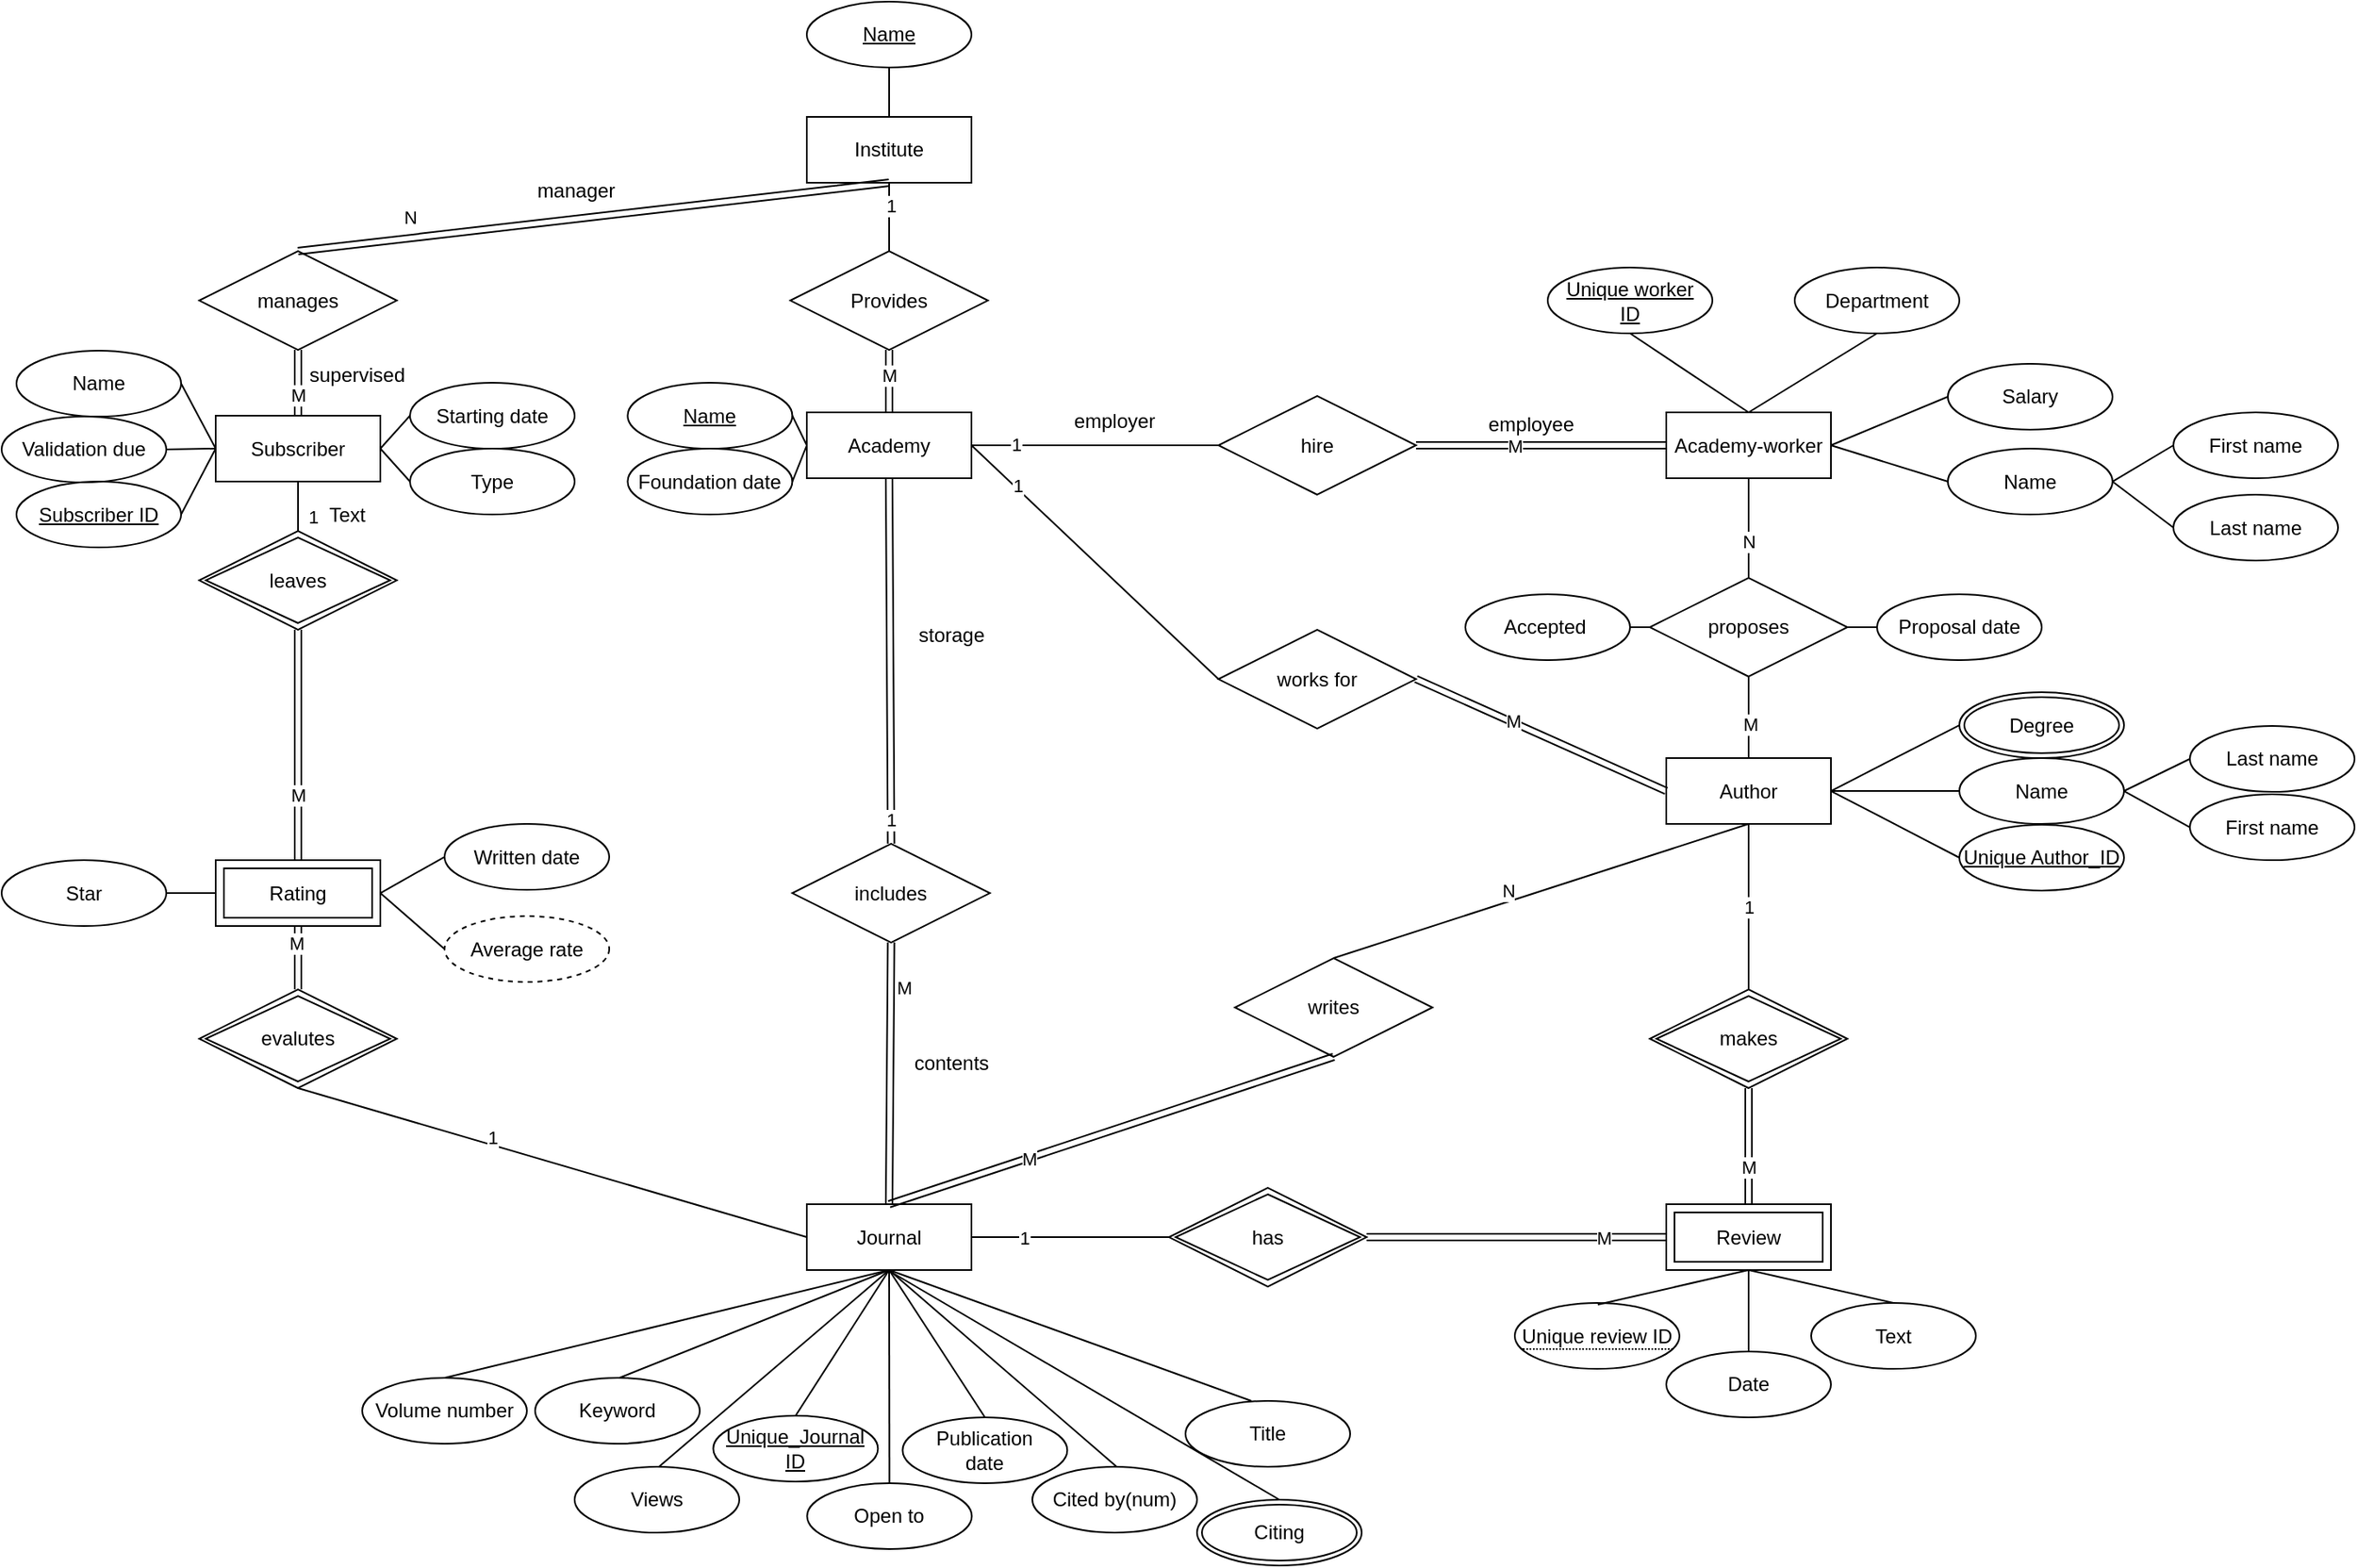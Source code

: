 <mxfile version="20.4.2" type="github">
  <diagram id="O5Nt3UZu3TyDV2IO9KQv" name="페이지-1">
    <mxGraphModel dx="996" dy="608" grid="1" gridSize="10" guides="1" tooltips="1" connect="1" arrows="1" fold="1" page="1" pageScale="1" pageWidth="2000" pageHeight="4100" math="0" shadow="0">
      <root>
        <mxCell id="0" />
        <mxCell id="1" parent="0" />
        <mxCell id="-fTK9KnJdiPH2uhLEuWP-1" value="Journal" style="whiteSpace=wrap;html=1;align=center;direction=west;" parent="1" vertex="1">
          <mxGeometry x="960.0" y="1480.51" width="100" height="40" as="geometry" />
        </mxCell>
        <mxCell id="-fTK9KnJdiPH2uhLEuWP-3" value="Institute" style="whiteSpace=wrap;html=1;align=center;direction=west;" parent="1" vertex="1">
          <mxGeometry x="960" y="820" width="100" height="40" as="geometry" />
        </mxCell>
        <mxCell id="-fTK9KnJdiPH2uhLEuWP-16" value="Review" style="shape=ext;margin=3;double=1;whiteSpace=wrap;html=1;align=center;fillColor=none;gradientColor=default;direction=west;" parent="1" vertex="1">
          <mxGeometry x="1482" y="1480.51" width="100" height="40" as="geometry" />
        </mxCell>
        <mxCell id="-fTK9KnJdiPH2uhLEuWP-17" value="Subscriber" style="whiteSpace=wrap;html=1;align=center;direction=west;" parent="1" vertex="1">
          <mxGeometry x="601" y="1001.51" width="100" height="40" as="geometry" />
        </mxCell>
        <mxCell id="-fTK9KnJdiPH2uhLEuWP-18" value="Academy-worker" style="whiteSpace=wrap;html=1;align=center;direction=west;" parent="1" vertex="1">
          <mxGeometry x="1482" y="999.5" width="100" height="40" as="geometry" />
        </mxCell>
        <mxCell id="-fTK9KnJdiPH2uhLEuWP-21" value="Unique_Journal&lt;br&gt;ID" style="ellipse;whiteSpace=wrap;html=1;align=center;fontStyle=4;fillColor=none;gradientColor=default;direction=west;" parent="1" vertex="1">
          <mxGeometry x="903.2" y="1609" width="100" height="40" as="geometry" />
        </mxCell>
        <mxCell id="-fTK9KnJdiPH2uhLEuWP-26" value="" style="endArrow=none;html=1;rounded=0;entryX=0.5;entryY=0;entryDx=0;entryDy=0;exitX=0.5;exitY=1;exitDx=0;exitDy=0;" parent="1" source="3KK7-B3DAcxlrKd_nuLh-14" target="-fTK9KnJdiPH2uhLEuWP-3" edge="1">
          <mxGeometry relative="1" as="geometry">
            <mxPoint x="1010.2" y="901.51" as="sourcePoint" />
            <mxPoint x="1558" y="1460" as="targetPoint" />
          </mxGeometry>
        </mxCell>
        <mxCell id="2shCAeQ-kCOswHRATeMF-9" value="1" style="edgeLabel;html=1;align=center;verticalAlign=middle;resizable=0;points=[];" parent="-fTK9KnJdiPH2uhLEuWP-26" vertex="1" connectable="0">
          <mxGeometry x="0.33" y="-1" relative="1" as="geometry">
            <mxPoint as="offset" />
          </mxGeometry>
        </mxCell>
        <mxCell id="-fTK9KnJdiPH2uhLEuWP-30" value="Views" style="ellipse;whiteSpace=wrap;html=1;align=center;fillColor=none;gradientColor=default;direction=west;" parent="1" vertex="1">
          <mxGeometry x="819" y="1640" width="100" height="40" as="geometry" />
        </mxCell>
        <mxCell id="-fTK9KnJdiPH2uhLEuWP-32" value="Keyword" style="ellipse;whiteSpace=wrap;html=1;align=center;fillColor=none;gradientColor=default;direction=west;" parent="1" vertex="1">
          <mxGeometry x="795" y="1586" width="100" height="40" as="geometry" />
        </mxCell>
        <mxCell id="-fTK9KnJdiPH2uhLEuWP-33" value="Publication&lt;br&gt;date" style="ellipse;whiteSpace=wrap;html=1;align=center;fillColor=none;gradientColor=default;direction=west;" parent="1" vertex="1">
          <mxGeometry x="1018.2" y="1610" width="100" height="40" as="geometry" />
        </mxCell>
        <mxCell id="-fTK9KnJdiPH2uhLEuWP-35" value="Cited by(num)" style="ellipse;whiteSpace=wrap;html=1;align=center;fillColor=none;gradientColor=default;direction=west;" parent="1" vertex="1">
          <mxGeometry x="1097" y="1640" width="100" height="40" as="geometry" />
        </mxCell>
        <mxCell id="-fTK9KnJdiPH2uhLEuWP-41" value="&lt;u&gt;Subscriber ID&lt;/u&gt;" style="ellipse;whiteSpace=wrap;html=1;align=center;fillColor=none;gradientColor=default;" parent="1" vertex="1">
          <mxGeometry x="480.0" y="1041.51" width="100" height="40" as="geometry" />
        </mxCell>
        <mxCell id="-fTK9KnJdiPH2uhLEuWP-43" value="Type" style="ellipse;whiteSpace=wrap;html=1;align=center;fillColor=none;gradientColor=default;" parent="1" vertex="1">
          <mxGeometry x="719" y="1021.51" width="100" height="40" as="geometry" />
        </mxCell>
        <mxCell id="-fTK9KnJdiPH2uhLEuWP-47" value="manages" style="shape=rhombus;perimeter=rhombusPerimeter;whiteSpace=wrap;html=1;align=center;fillColor=none;gradientColor=default;direction=west;" parent="1" vertex="1">
          <mxGeometry x="591" y="901.51" width="120" height="60" as="geometry" />
        </mxCell>
        <mxCell id="-fTK9KnJdiPH2uhLEuWP-51" value="" style="endArrow=none;html=1;rounded=0;exitX=0;exitY=0.5;exitDx=0;exitDy=0;entryX=1;entryY=0.5;entryDx=0;entryDy=0;" parent="1" source="2shCAeQ-kCOswHRATeMF-7" target="-fTK9KnJdiPH2uhLEuWP-50" edge="1">
          <mxGeometry relative="1" as="geometry">
            <mxPoint x="1060" y="1019.5" as="sourcePoint" />
            <mxPoint x="1668" y="1420" as="targetPoint" />
          </mxGeometry>
        </mxCell>
        <mxCell id="2shCAeQ-kCOswHRATeMF-8" value="1" style="edgeLabel;html=1;align=center;verticalAlign=middle;resizable=0;points=[];" parent="-fTK9KnJdiPH2uhLEuWP-51" vertex="1" connectable="0">
          <mxGeometry x="-0.641" y="1" relative="1" as="geometry">
            <mxPoint as="offset" />
          </mxGeometry>
        </mxCell>
        <mxCell id="-fTK9KnJdiPH2uhLEuWP-53" value="proposes" style="shape=rhombus;perimeter=rhombusPerimeter;whiteSpace=wrap;html=1;align=center;fillColor=none;gradientColor=default;direction=west;" parent="1" vertex="1">
          <mxGeometry x="1472" y="1100" width="120" height="60" as="geometry" />
        </mxCell>
        <mxCell id="-fTK9KnJdiPH2uhLEuWP-54" value="" style="endArrow=none;html=1;rounded=0;exitX=0.5;exitY=0;exitDx=0;exitDy=0;entryX=0.5;entryY=1;entryDx=0;entryDy=0;" parent="1" source="-fTK9KnJdiPH2uhLEuWP-18" target="-fTK9KnJdiPH2uhLEuWP-53" edge="1">
          <mxGeometry relative="1" as="geometry">
            <mxPoint x="1440" y="1540.51" as="sourcePoint" />
            <mxPoint x="1310" y="1090.51" as="targetPoint" />
          </mxGeometry>
        </mxCell>
        <mxCell id="-fTK9KnJdiPH2uhLEuWP-129" value="N" style="edgeLabel;html=1;align=center;verticalAlign=middle;resizable=0;points=[];" parent="-fTK9KnJdiPH2uhLEuWP-54" vertex="1" connectable="0">
          <mxGeometry x="0.521" y="1" relative="1" as="geometry">
            <mxPoint x="-1" y="-8" as="offset" />
          </mxGeometry>
        </mxCell>
        <mxCell id="-fTK9KnJdiPH2uhLEuWP-55" value="" style="endArrow=none;html=1;rounded=0;exitX=0.5;exitY=0;exitDx=0;exitDy=0;entryX=0.5;entryY=1;entryDx=0;entryDy=0;" parent="1" source="-fTK9KnJdiPH2uhLEuWP-53" target="wp4vG5sZTtQI7S3WVU1L-43" edge="1">
          <mxGeometry relative="1" as="geometry">
            <mxPoint x="862" y="1174.51" as="sourcePoint" />
            <mxPoint x="1530" y="1170" as="targetPoint" />
          </mxGeometry>
        </mxCell>
        <mxCell id="0sQT9fyUg3EOoXURnySZ-10" value="M" style="edgeLabel;html=1;align=center;verticalAlign=middle;resizable=0;points=[];" parent="-fTK9KnJdiPH2uhLEuWP-55" vertex="1" connectable="0">
          <mxGeometry x="0.15" y="1" relative="1" as="geometry">
            <mxPoint as="offset" />
          </mxGeometry>
        </mxCell>
        <mxCell id="-fTK9KnJdiPH2uhLEuWP-64" value="" style="endArrow=none;html=1;rounded=0;exitX=0;exitY=0.5;exitDx=0;exitDy=0;entryX=0;entryY=0.5;entryDx=0;entryDy=0;" parent="1" source="-fTK9KnJdiPH2uhLEuWP-1" target="4AUw625GRqSKtKUmd0re-6" edge="1">
          <mxGeometry relative="1" as="geometry">
            <mxPoint x="1050" y="950" as="sourcePoint" />
            <mxPoint x="1231" y="1440" as="targetPoint" />
          </mxGeometry>
        </mxCell>
        <mxCell id="0sQT9fyUg3EOoXURnySZ-12" value="1" style="edgeLabel;html=1;align=center;verticalAlign=middle;resizable=0;points=[];" parent="-fTK9KnJdiPH2uhLEuWP-64" vertex="1" connectable="0">
          <mxGeometry x="-0.465" relative="1" as="geometry">
            <mxPoint as="offset" />
          </mxGeometry>
        </mxCell>
        <mxCell id="-fTK9KnJdiPH2uhLEuWP-75" value="Validation due" style="ellipse;whiteSpace=wrap;html=1;align=center;fillColor=none;gradientColor=default;" parent="1" vertex="1">
          <mxGeometry x="471.0" y="1002.02" width="100" height="40" as="geometry" />
        </mxCell>
        <mxCell id="-fTK9KnJdiPH2uhLEuWP-76" value="Starting date" style="ellipse;whiteSpace=wrap;html=1;align=center;fillColor=none;gradientColor=default;" parent="1" vertex="1">
          <mxGeometry x="719" y="981.51" width="100" height="40" as="geometry" />
        </mxCell>
        <mxCell id="-fTK9KnJdiPH2uhLEuWP-89" value="Date" style="ellipse;whiteSpace=wrap;html=1;align=center;fillColor=none;gradientColor=default;" parent="1" vertex="1">
          <mxGeometry x="1482" y="1570" width="100" height="40" as="geometry" />
        </mxCell>
        <mxCell id="-fTK9KnJdiPH2uhLEuWP-92" value="&lt;span style=&quot;border-bottom: 1px dotted&quot;&gt;Unique review ID&lt;/span&gt;" style="ellipse;whiteSpace=wrap;html=1;align=center;fillColor=none;gradientColor=default;" parent="1" vertex="1">
          <mxGeometry x="1390" y="1540.51" width="100" height="40" as="geometry" />
        </mxCell>
        <mxCell id="-fTK9KnJdiPH2uhLEuWP-95" value="Foundation date" style="ellipse;whiteSpace=wrap;html=1;align=center;fillColor=none;gradientColor=default;" parent="1" vertex="1">
          <mxGeometry x="851.2" y="1021.51" width="100" height="40" as="geometry" />
        </mxCell>
        <mxCell id="-fTK9KnJdiPH2uhLEuWP-96" value="&lt;u&gt;Name&lt;/u&gt;" style="ellipse;whiteSpace=wrap;html=1;align=center;fillColor=none;gradientColor=default;" parent="1" vertex="1">
          <mxGeometry x="851.2" y="981.51" width="100" height="40" as="geometry" />
        </mxCell>
        <mxCell id="-fTK9KnJdiPH2uhLEuWP-97" value="Unique worker&lt;br&gt;ID" style="ellipse;whiteSpace=wrap;html=1;align=center;fontStyle=4;fillColor=none;gradientColor=default;" parent="1" vertex="1">
          <mxGeometry x="1410" y="911.51" width="100" height="40" as="geometry" />
        </mxCell>
        <mxCell id="-fTK9KnJdiPH2uhLEuWP-99" value="Last name" style="ellipse;whiteSpace=wrap;html=1;align=center;fillColor=none;gradientColor=default;" parent="1" vertex="1">
          <mxGeometry x="1790" y="1049.5" width="100" height="40" as="geometry" />
        </mxCell>
        <mxCell id="-fTK9KnJdiPH2uhLEuWP-100" value="Name" style="ellipse;whiteSpace=wrap;html=1;align=center;fillColor=none;gradientColor=default;" parent="1" vertex="1">
          <mxGeometry x="1653" y="1021.51" width="100" height="40" as="geometry" />
        </mxCell>
        <mxCell id="-fTK9KnJdiPH2uhLEuWP-101" value="" style="endArrow=none;html=1;rounded=0;exitX=0;exitY=0.5;exitDx=0;exitDy=0;entryX=1;entryY=0.5;entryDx=0;entryDy=0;" parent="1" source="-fTK9KnJdiPH2uhLEuWP-103" target="-fTK9KnJdiPH2uhLEuWP-100" edge="1">
          <mxGeometry relative="1" as="geometry">
            <mxPoint x="1070" y="850.51" as="sourcePoint" />
            <mxPoint x="1590" y="990.51" as="targetPoint" />
          </mxGeometry>
        </mxCell>
        <mxCell id="-fTK9KnJdiPH2uhLEuWP-102" value="" style="endArrow=none;html=1;rounded=0;entryX=0;entryY=0.5;entryDx=0;entryDy=0;exitX=1;exitY=0.5;exitDx=0;exitDy=0;" parent="1" source="-fTK9KnJdiPH2uhLEuWP-100" target="-fTK9KnJdiPH2uhLEuWP-99" edge="1">
          <mxGeometry relative="1" as="geometry">
            <mxPoint x="1530" y="980.51" as="sourcePoint" />
            <mxPoint x="1590" y="990.51" as="targetPoint" />
          </mxGeometry>
        </mxCell>
        <mxCell id="-fTK9KnJdiPH2uhLEuWP-103" value="First name" style="ellipse;whiteSpace=wrap;html=1;align=center;fillColor=none;gradientColor=default;" parent="1" vertex="1">
          <mxGeometry x="1790" y="999.5" width="100" height="40" as="geometry" />
        </mxCell>
        <mxCell id="-fTK9KnJdiPH2uhLEuWP-105" value="Department" style="ellipse;whiteSpace=wrap;html=1;align=center;fillColor=none;gradientColor=default;" parent="1" vertex="1">
          <mxGeometry x="1560" y="911.51" width="100" height="40" as="geometry" />
        </mxCell>
        <mxCell id="-fTK9KnJdiPH2uhLEuWP-109" value="Open to" style="ellipse;whiteSpace=wrap;html=1;align=center;fillColor=none;gradientColor=default;direction=west;" parent="1" vertex="1">
          <mxGeometry x="960.2" y="1650" width="100" height="40" as="geometry" />
        </mxCell>
        <mxCell id="-fTK9KnJdiPH2uhLEuWP-110" value="Name" style="ellipse;whiteSpace=wrap;html=1;align=center;fontStyle=4;fillColor=none;gradientColor=default;" parent="1" vertex="1">
          <mxGeometry x="960" y="750" width="100" height="40" as="geometry" />
        </mxCell>
        <mxCell id="0sQT9fyUg3EOoXURnySZ-13" value="" style="endArrow=none;html=1;rounded=0;exitX=0.5;exitY=0;exitDx=0;exitDy=0;entryX=0.5;entryY=1;entryDx=0;entryDy=0;" parent="1" source="-fTK9KnJdiPH2uhLEuWP-1" target="-fTK9KnJdiPH2uhLEuWP-33" edge="1">
          <mxGeometry width="50" height="50" relative="1" as="geometry">
            <mxPoint x="991.2" y="1480" as="sourcePoint" />
            <mxPoint x="1041.2" y="1430" as="targetPoint" />
          </mxGeometry>
        </mxCell>
        <mxCell id="0sQT9fyUg3EOoXURnySZ-14" value="" style="endArrow=none;html=1;rounded=0;entryX=0.5;entryY=1;entryDx=0;entryDy=0;exitX=0.5;exitY=0;exitDx=0;exitDy=0;" parent="1" source="-fTK9KnJdiPH2uhLEuWP-1" edge="1">
          <mxGeometry width="50" height="50" relative="1" as="geometry">
            <mxPoint x="1011.2" y="1480" as="sourcePoint" />
            <mxPoint x="846.2" y="1586" as="targetPoint" />
          </mxGeometry>
        </mxCell>
        <mxCell id="0sQT9fyUg3EOoXURnySZ-15" value="" style="endArrow=none;html=1;rounded=0;exitX=0.5;exitY=0;exitDx=0;exitDy=0;entryX=0.5;entryY=1;entryDx=0;entryDy=0;" parent="1" source="-fTK9KnJdiPH2uhLEuWP-1" edge="1">
          <mxGeometry width="50" height="50" relative="1" as="geometry">
            <mxPoint x="1031.2" y="1500" as="sourcePoint" />
            <mxPoint x="870.2" y="1640" as="targetPoint" />
          </mxGeometry>
        </mxCell>
        <mxCell id="0sQT9fyUg3EOoXURnySZ-16" value="" style="endArrow=none;html=1;rounded=0;exitX=0.5;exitY=0;exitDx=0;exitDy=0;entryX=0.5;entryY=1;entryDx=0;entryDy=0;" parent="1" source="-fTK9KnJdiPH2uhLEuWP-1" edge="1">
          <mxGeometry width="50" height="50" relative="1" as="geometry">
            <mxPoint x="1041.2" y="1510" as="sourcePoint" />
            <mxPoint x="1148.2" y="1640" as="targetPoint" />
          </mxGeometry>
        </mxCell>
        <mxCell id="0sQT9fyUg3EOoXURnySZ-17" value="" style="endArrow=none;html=1;rounded=0;exitX=0.5;exitY=0;exitDx=0;exitDy=0;entryX=0.5;entryY=1;entryDx=0;entryDy=0;" parent="1" source="-fTK9KnJdiPH2uhLEuWP-1" target="-fTK9KnJdiPH2uhLEuWP-109" edge="1">
          <mxGeometry width="50" height="50" relative="1" as="geometry">
            <mxPoint x="1051.2" y="1520" as="sourcePoint" />
            <mxPoint x="1101.2" y="1487.69" as="targetPoint" />
          </mxGeometry>
        </mxCell>
        <mxCell id="0sQT9fyUg3EOoXURnySZ-18" value="" style="endArrow=none;html=1;rounded=0;exitX=0.5;exitY=0;exitDx=0;exitDy=0;entryX=0.5;entryY=1;entryDx=0;entryDy=0;" parent="1" source="-fTK9KnJdiPH2uhLEuWP-1" target="-fTK9KnJdiPH2uhLEuWP-21" edge="1">
          <mxGeometry width="50" height="50" relative="1" as="geometry">
            <mxPoint x="1061.2" y="1530" as="sourcePoint" />
            <mxPoint x="1111.2" y="1497.69" as="targetPoint" />
          </mxGeometry>
        </mxCell>
        <mxCell id="0sQT9fyUg3EOoXURnySZ-20" value="Text" style="ellipse;whiteSpace=wrap;html=1;align=center;fillColor=none;gradientColor=default;" parent="1" vertex="1">
          <mxGeometry x="1570" y="1540.51" width="100" height="40" as="geometry" />
        </mxCell>
        <mxCell id="0sQT9fyUg3EOoXURnySZ-23" value="" style="shape=link;html=1;rounded=0;exitX=1;exitY=0.5;exitDx=0;exitDy=0;entryX=1;entryY=0.5;entryDx=0;entryDy=0;" parent="1" source="4AUw625GRqSKtKUmd0re-6" target="-fTK9KnJdiPH2uhLEuWP-16" edge="1">
          <mxGeometry relative="1" as="geometry">
            <mxPoint x="1323" y="1623.51" as="sourcePoint" />
            <mxPoint x="1372" y="1540.51" as="targetPoint" />
          </mxGeometry>
        </mxCell>
        <mxCell id="0sQT9fyUg3EOoXURnySZ-25" value="M" style="edgeLabel;html=1;align=center;verticalAlign=middle;resizable=0;points=[];" parent="0sQT9fyUg3EOoXURnySZ-23" vertex="1" connectable="0">
          <mxGeometry x="0.684" y="3" relative="1" as="geometry">
            <mxPoint x="-9" y="3" as="offset" />
          </mxGeometry>
        </mxCell>
        <mxCell id="0sQT9fyUg3EOoXURnySZ-26" value="leaves" style="shape=rhombus;double=1;perimeter=rhombusPerimeter;whiteSpace=wrap;html=1;align=center;direction=west;" parent="1" vertex="1">
          <mxGeometry x="591" y="1071.51" width="120" height="60" as="geometry" />
        </mxCell>
        <mxCell id="0sQT9fyUg3EOoXURnySZ-28" value="evalutes" style="shape=rhombus;double=1;perimeter=rhombusPerimeter;whiteSpace=wrap;html=1;align=center;direction=west;" parent="1" vertex="1">
          <mxGeometry x="591" y="1350" width="120" height="60" as="geometry" />
        </mxCell>
        <mxCell id="0sQT9fyUg3EOoXURnySZ-29" value="" style="endArrow=none;html=1;rounded=0;exitX=0.5;exitY=0;exitDx=0;exitDy=0;entryX=0.5;entryY=1;entryDx=0;entryDy=0;" parent="1" source="-fTK9KnJdiPH2uhLEuWP-17" target="0sQT9fyUg3EOoXURnySZ-26" edge="1">
          <mxGeometry relative="1" as="geometry">
            <mxPoint x="581" y="1837.48" as="sourcePoint" />
            <mxPoint x="601" y="1729.43" as="targetPoint" />
          </mxGeometry>
        </mxCell>
        <mxCell id="0sQT9fyUg3EOoXURnySZ-30" value="1" style="edgeLabel;html=1;align=center;verticalAlign=middle;resizable=0;points=[];" parent="0sQT9fyUg3EOoXURnySZ-29" vertex="1" connectable="0">
          <mxGeometry x="-0.477" y="-1" relative="1" as="geometry">
            <mxPoint x="10" y="13" as="offset" />
          </mxGeometry>
        </mxCell>
        <mxCell id="0sQT9fyUg3EOoXURnySZ-31" value="" style="shape=link;html=1;rounded=0;exitX=0.5;exitY=0;exitDx=0;exitDy=0;entryX=0.5;entryY=1;entryDx=0;entryDy=0;" parent="1" source="0sQT9fyUg3EOoXURnySZ-26" target="4AUw625GRqSKtKUmd0re-1" edge="1">
          <mxGeometry relative="1" as="geometry">
            <mxPoint x="651" y="1231.51" as="sourcePoint" />
            <mxPoint x="607" y="1761.51" as="targetPoint" />
          </mxGeometry>
        </mxCell>
        <mxCell id="0sQT9fyUg3EOoXURnySZ-33" value="M" style="edgeLabel;html=1;align=center;verticalAlign=middle;resizable=0;points=[];" parent="0sQT9fyUg3EOoXURnySZ-31" vertex="1" connectable="0">
          <mxGeometry x="0.454" y="2" relative="1" as="geometry">
            <mxPoint x="-2" y="-2" as="offset" />
          </mxGeometry>
        </mxCell>
        <mxCell id="0sQT9fyUg3EOoXURnySZ-34" value="" style="shape=link;html=1;rounded=0;exitX=0.5;exitY=0;exitDx=0;exitDy=0;entryX=0.5;entryY=1;entryDx=0;entryDy=0;" parent="1" source="4AUw625GRqSKtKUmd0re-1" target="0sQT9fyUg3EOoXURnySZ-28" edge="1">
          <mxGeometry relative="1" as="geometry">
            <mxPoint x="246" y="1600" as="sourcePoint" />
            <mxPoint x="200" y="1640" as="targetPoint" />
          </mxGeometry>
        </mxCell>
        <mxCell id="0sQT9fyUg3EOoXURnySZ-35" value="M" style="edgeLabel;html=1;align=center;verticalAlign=middle;resizable=0;points=[];" parent="0sQT9fyUg3EOoXURnySZ-34" vertex="1" connectable="0">
          <mxGeometry x="0.454" y="2" relative="1" as="geometry">
            <mxPoint x="-3" y="-18" as="offset" />
          </mxGeometry>
        </mxCell>
        <mxCell id="0sQT9fyUg3EOoXURnySZ-36" value="" style="endArrow=none;html=1;rounded=0;exitX=0.5;exitY=0;exitDx=0;exitDy=0;entryX=1;entryY=0.5;entryDx=0;entryDy=0;" parent="1" source="0sQT9fyUg3EOoXURnySZ-28" target="-fTK9KnJdiPH2uhLEuWP-1" edge="1">
          <mxGeometry relative="1" as="geometry">
            <mxPoint x="126" y="1550" as="sourcePoint" />
            <mxPoint x="416" y="1460" as="targetPoint" />
          </mxGeometry>
        </mxCell>
        <mxCell id="0sQT9fyUg3EOoXURnySZ-37" value="1" style="edgeLabel;html=1;align=center;verticalAlign=middle;resizable=0;points=[];" parent="0sQT9fyUg3EOoXURnySZ-36" vertex="1" connectable="0">
          <mxGeometry x="-0.647" y="-4" relative="1" as="geometry">
            <mxPoint x="64" y="10" as="offset" />
          </mxGeometry>
        </mxCell>
        <mxCell id="0sQT9fyUg3EOoXURnySZ-39" value="Star" style="ellipse;whiteSpace=wrap;html=1;align=center;fillColor=none;gradientColor=default;" parent="1" vertex="1">
          <mxGeometry x="471.0" y="1271.51" width="100" height="40" as="geometry" />
        </mxCell>
        <mxCell id="0sQT9fyUg3EOoXURnySZ-41" value="Written date" style="ellipse;whiteSpace=wrap;html=1;align=center;fillColor=none;gradientColor=default;" parent="1" vertex="1">
          <mxGeometry x="740" y="1249.51" width="100" height="40" as="geometry" />
        </mxCell>
        <mxCell id="0sQT9fyUg3EOoXURnySZ-42" value="Average rate" style="ellipse;whiteSpace=wrap;html=1;align=center;dashed=1;" parent="1" vertex="1">
          <mxGeometry x="740" y="1305.5" width="100" height="40" as="geometry" />
        </mxCell>
        <mxCell id="4AUw625GRqSKtKUmd0re-1" value="Rating" style="shape=ext;margin=3;double=1;whiteSpace=wrap;html=1;align=center;direction=west;" parent="1" vertex="1">
          <mxGeometry x="601" y="1271.51" width="100" height="40" as="geometry" />
        </mxCell>
        <mxCell id="4AUw625GRqSKtKUmd0re-3" value="" style="shape=link;html=1;rounded=0;exitX=0.5;exitY=0;exitDx=0;exitDy=0;entryX=0.5;entryY=1;entryDx=0;entryDy=0;" parent="1" source="3KK7-B3DAcxlrKd_nuLh-14" target="2shCAeQ-kCOswHRATeMF-7" edge="1">
          <mxGeometry relative="1" as="geometry">
            <mxPoint x="1010.2" y="961.51" as="sourcePoint" />
            <mxPoint x="1010" y="999.5" as="targetPoint" />
          </mxGeometry>
        </mxCell>
        <mxCell id="4AUw625GRqSKtKUmd0re-5" value="M" style="edgeLabel;html=1;align=center;verticalAlign=middle;resizable=0;points=[];" parent="4AUw625GRqSKtKUmd0re-3" vertex="1" connectable="0">
          <mxGeometry x="0.64" y="-1" relative="1" as="geometry">
            <mxPoint x="1" y="-16" as="offset" />
          </mxGeometry>
        </mxCell>
        <mxCell id="4AUw625GRqSKtKUmd0re-6" value="has" style="shape=rhombus;double=1;perimeter=rhombusPerimeter;whiteSpace=wrap;html=1;align=center;" parent="1" vertex="1">
          <mxGeometry x="1180" y="1470.51" width="120" height="60" as="geometry" />
        </mxCell>
        <mxCell id="4AUw625GRqSKtKUmd0re-8" value="makes" style="shape=rhombus;double=1;perimeter=rhombusPerimeter;whiteSpace=wrap;html=1;align=center;direction=west;" parent="1" vertex="1">
          <mxGeometry x="1472" y="1350" width="120" height="60" as="geometry" />
        </mxCell>
        <mxCell id="4AUw625GRqSKtKUmd0re-10" value="" style="shape=link;html=1;rounded=0;entryX=0.5;entryY=1;entryDx=0;entryDy=0;exitX=0.5;exitY=0;exitDx=0;exitDy=0;" parent="1" source="4AUw625GRqSKtKUmd0re-8" target="-fTK9KnJdiPH2uhLEuWP-16" edge="1">
          <mxGeometry relative="1" as="geometry">
            <mxPoint x="1349.41" y="1624.51" as="sourcePoint" />
            <mxPoint x="1509.41" y="1624.51" as="targetPoint" />
          </mxGeometry>
        </mxCell>
        <mxCell id="4AUw625GRqSKtKUmd0re-12" value="M" style="edgeLabel;html=1;align=center;verticalAlign=middle;resizable=0;points=[];" parent="4AUw625GRqSKtKUmd0re-10" vertex="1" connectable="0">
          <mxGeometry x="0.366" y="1" relative="1" as="geometry">
            <mxPoint x="-1" as="offset" />
          </mxGeometry>
        </mxCell>
        <mxCell id="4AUw625GRqSKtKUmd0re-16" value="" style="shape=link;html=1;rounded=0;exitX=0.5;exitY=0;exitDx=0;exitDy=0;entryX=0.5;entryY=1;entryDx=0;entryDy=0;" parent="1" source="2shCAeQ-kCOswHRATeMF-7" target="3KK7-B3DAcxlrKd_nuLh-16" edge="1">
          <mxGeometry relative="1" as="geometry">
            <mxPoint x="1010" y="1039.5" as="sourcePoint" />
            <mxPoint x="1010" y="1345.5" as="targetPoint" />
          </mxGeometry>
        </mxCell>
        <mxCell id="4AUw625GRqSKtKUmd0re-19" value="1" style="edgeLabel;html=1;align=center;verticalAlign=middle;resizable=0;points=[];" parent="4AUw625GRqSKtKUmd0re-16" vertex="1" connectable="0">
          <mxGeometry x="0.487" y="3" relative="1" as="geometry">
            <mxPoint x="-3" y="42" as="offset" />
          </mxGeometry>
        </mxCell>
        <mxCell id="4AUw625GRqSKtKUmd0re-18" value="" style="shape=link;html=1;rounded=0;entryX=0.5;entryY=1;entryDx=0;entryDy=0;exitX=0.5;exitY=0;exitDx=0;exitDy=0;" parent="1" source="3KK7-B3DAcxlrKd_nuLh-16" target="-fTK9KnJdiPH2uhLEuWP-1" edge="1">
          <mxGeometry relative="1" as="geometry">
            <mxPoint x="1010" y="1405.5" as="sourcePoint" />
            <mxPoint x="880" y="1550" as="targetPoint" />
          </mxGeometry>
        </mxCell>
        <mxCell id="4AUw625GRqSKtKUmd0re-20" value="M" style="edgeLabel;html=1;align=center;verticalAlign=middle;resizable=0;points=[];" parent="4AUw625GRqSKtKUmd0re-18" vertex="1" connectable="0">
          <mxGeometry x="-0.717" relative="1" as="geometry">
            <mxPoint x="8" y="5" as="offset" />
          </mxGeometry>
        </mxCell>
        <mxCell id="4AUw625GRqSKtKUmd0re-21" value="" style="shape=link;html=1;rounded=0;exitX=0.5;exitY=0;exitDx=0;exitDy=0;entryX=0.5;entryY=1;entryDx=0;entryDy=0;" parent="1" source="-fTK9KnJdiPH2uhLEuWP-3" target="-fTK9KnJdiPH2uhLEuWP-47" edge="1">
          <mxGeometry relative="1" as="geometry">
            <mxPoint x="710" y="1980" as="sourcePoint" />
            <mxPoint x="681" y="1831.95" as="targetPoint" />
          </mxGeometry>
        </mxCell>
        <mxCell id="4AUw625GRqSKtKUmd0re-23" value="N" style="edgeLabel;html=1;align=center;verticalAlign=middle;resizable=0;points=[];" parent="4AUw625GRqSKtKUmd0re-21" vertex="1" connectable="0">
          <mxGeometry x="0.562" y="-2" relative="1" as="geometry">
            <mxPoint x="-11" y="-10" as="offset" />
          </mxGeometry>
        </mxCell>
        <mxCell id="4AUw625GRqSKtKUmd0re-26" value="" style="shape=link;html=1;rounded=0;exitX=0;exitY=0.5;exitDx=0;exitDy=0;entryX=1;entryY=0.5;entryDx=0;entryDy=0;" parent="1" source="-fTK9KnJdiPH2uhLEuWP-50" target="-fTK9KnJdiPH2uhLEuWP-18" edge="1">
          <mxGeometry relative="1" as="geometry">
            <mxPoint x="1070" y="2110.51" as="sourcePoint" />
            <mxPoint x="1180" y="2040.51" as="targetPoint" />
          </mxGeometry>
        </mxCell>
        <mxCell id="4AUw625GRqSKtKUmd0re-28" value="M" style="edgeLabel;html=1;align=center;verticalAlign=middle;resizable=0;points=[];" parent="4AUw625GRqSKtKUmd0re-26" vertex="1" connectable="0">
          <mxGeometry x="-0.263" y="-3" relative="1" as="geometry">
            <mxPoint x="4" y="-3" as="offset" />
          </mxGeometry>
        </mxCell>
        <mxCell id="wp4vG5sZTtQI7S3WVU1L-4" value="" style="endArrow=none;html=1;rounded=0;exitX=0.5;exitY=0;exitDx=0;exitDy=0;entryX=0.5;entryY=0;entryDx=0;entryDy=0;" parent="1" source="-fTK9KnJdiPH2uhLEuWP-16" edge="1">
          <mxGeometry width="50" height="50" relative="1" as="geometry">
            <mxPoint x="1159.41" y="1531.51" as="sourcePoint" />
            <mxPoint x="1440.41" y="1541.51" as="targetPoint" />
          </mxGeometry>
        </mxCell>
        <mxCell id="wp4vG5sZTtQI7S3WVU1L-5" value="" style="endArrow=none;html=1;rounded=0;entryX=0.5;entryY=0;entryDx=0;entryDy=0;exitX=0.5;exitY=0;exitDx=0;exitDy=0;" parent="1" source="-fTK9KnJdiPH2uhLEuWP-16" target="-fTK9KnJdiPH2uhLEuWP-89" edge="1">
          <mxGeometry width="50" height="50" relative="1" as="geometry">
            <mxPoint x="1529.41" y="1541.51" as="sourcePoint" />
            <mxPoint x="1449.41" y="1611.51" as="targetPoint" />
          </mxGeometry>
        </mxCell>
        <mxCell id="wp4vG5sZTtQI7S3WVU1L-6" value="" style="endArrow=none;html=1;rounded=0;entryX=0.5;entryY=0;entryDx=0;entryDy=0;exitX=0.5;exitY=0;exitDx=0;exitDy=0;" parent="1" source="0sQT9fyUg3EOoXURnySZ-20" target="-fTK9KnJdiPH2uhLEuWP-16" edge="1">
          <mxGeometry width="50" height="50" relative="1" as="geometry">
            <mxPoint x="1519.41" y="1521.51" as="sourcePoint" />
            <mxPoint x="1459.41" y="1621.51" as="targetPoint" />
          </mxGeometry>
        </mxCell>
        <mxCell id="wp4vG5sZTtQI7S3WVU1L-11" value="" style="endArrow=none;html=1;rounded=0;entryX=0;entryY=0.5;entryDx=0;entryDy=0;exitX=0;exitY=0.5;exitDx=0;exitDy=0;" parent="1" source="-fTK9KnJdiPH2uhLEuWP-18" target="-fTK9KnJdiPH2uhLEuWP-100" edge="1">
          <mxGeometry relative="1" as="geometry">
            <mxPoint x="1615" y="1068.5" as="sourcePoint" />
            <mxPoint x="1543" y="1109.51" as="targetPoint" />
          </mxGeometry>
        </mxCell>
        <mxCell id="wp4vG5sZTtQI7S3WVU1L-12" value="" style="endArrow=none;html=1;rounded=0;entryX=0.5;entryY=1;entryDx=0;entryDy=0;exitX=0.5;exitY=1;exitDx=0;exitDy=0;startArrow=none;" parent="1" source="-fTK9KnJdiPH2uhLEuWP-97" target="-fTK9KnJdiPH2uhLEuWP-18" edge="1">
          <mxGeometry relative="1" as="geometry">
            <mxPoint x="1205" y="1039.51" as="sourcePoint" />
            <mxPoint x="1255" y="1029.51" as="targetPoint" />
          </mxGeometry>
        </mxCell>
        <mxCell id="wp4vG5sZTtQI7S3WVU1L-14" value="" style="endArrow=none;html=1;rounded=0;exitX=0.5;exitY=1;exitDx=0;exitDy=0;entryX=0.5;entryY=1;entryDx=0;entryDy=0;" parent="1" source="-fTK9KnJdiPH2uhLEuWP-105" target="-fTK9KnJdiPH2uhLEuWP-18" edge="1">
          <mxGeometry relative="1" as="geometry">
            <mxPoint x="1460" y="1094.51" as="sourcePoint" />
            <mxPoint x="1360" y="1020" as="targetPoint" />
          </mxGeometry>
        </mxCell>
        <mxCell id="wp4vG5sZTtQI7S3WVU1L-16" value="" style="endArrow=none;html=1;rounded=0;entryX=0.5;entryY=1;entryDx=0;entryDy=0;exitX=0.5;exitY=1;exitDx=0;exitDy=0;" parent="1" source="-fTK9KnJdiPH2uhLEuWP-110" target="-fTK9KnJdiPH2uhLEuWP-3" edge="1">
          <mxGeometry relative="1" as="geometry">
            <mxPoint x="1070.0" y="810" as="sourcePoint" />
            <mxPoint x="1020.0" y="830" as="targetPoint" />
          </mxGeometry>
        </mxCell>
        <mxCell id="wp4vG5sZTtQI7S3WVU1L-18" value="" style="endArrow=none;html=1;rounded=0;exitX=0;exitY=0.5;exitDx=0;exitDy=0;entryX=0;entryY=0.5;entryDx=0;entryDy=0;" parent="1" source="4AUw625GRqSKtKUmd0re-1" target="0sQT9fyUg3EOoXURnySZ-42" edge="1">
          <mxGeometry width="50" height="50" relative="1" as="geometry">
            <mxPoint x="711.0" y="1301.51" as="sourcePoint" />
            <mxPoint x="731" y="1291.51" as="targetPoint" />
          </mxGeometry>
        </mxCell>
        <mxCell id="wp4vG5sZTtQI7S3WVU1L-19" value="" style="endArrow=none;html=1;rounded=0;exitX=0;exitY=0.5;exitDx=0;exitDy=0;entryX=0;entryY=0.5;entryDx=0;entryDy=0;" parent="1" source="4AUw625GRqSKtKUmd0re-1" target="0sQT9fyUg3EOoXURnySZ-41" edge="1">
          <mxGeometry width="50" height="50" relative="1" as="geometry">
            <mxPoint x="721.0" y="1311.51" as="sourcePoint" />
            <mxPoint x="731" y="1241.51" as="targetPoint" />
          </mxGeometry>
        </mxCell>
        <mxCell id="wp4vG5sZTtQI7S3WVU1L-20" value="" style="endArrow=none;html=1;rounded=0;exitX=1;exitY=0.5;exitDx=0;exitDy=0;entryX=1;entryY=0.5;entryDx=0;entryDy=0;" parent="1" source="0sQT9fyUg3EOoXURnySZ-39" target="4AUw625GRqSKtKUmd0re-1" edge="1">
          <mxGeometry width="50" height="50" relative="1" as="geometry">
            <mxPoint x="731.0" y="1321.51" as="sourcePoint" />
            <mxPoint x="761.0" y="1371.51" as="targetPoint" />
          </mxGeometry>
        </mxCell>
        <mxCell id="wp4vG5sZTtQI7S3WVU1L-22" value="" style="endArrow=none;html=1;rounded=0;exitX=1;exitY=0.5;exitDx=0;exitDy=0;entryX=1;entryY=0.5;entryDx=0;entryDy=0;" parent="1" source="-fTK9KnJdiPH2uhLEuWP-41" target="-fTK9KnJdiPH2uhLEuWP-17" edge="1">
          <mxGeometry width="50" height="50" relative="1" as="geometry">
            <mxPoint x="789.0" y="1045.51" as="sourcePoint" />
            <mxPoint x="819.0" y="1095.51" as="targetPoint" />
          </mxGeometry>
        </mxCell>
        <mxCell id="wp4vG5sZTtQI7S3WVU1L-23" value="" style="endArrow=none;html=1;rounded=0;exitX=1;exitY=0.5;exitDx=0;exitDy=0;entryX=1;entryY=0.5;entryDx=0;entryDy=0;" parent="1" source="-fTK9KnJdiPH2uhLEuWP-17" target="-fTK9KnJdiPH2uhLEuWP-75" edge="1">
          <mxGeometry width="50" height="50" relative="1" as="geometry">
            <mxPoint x="719.0" y="1041.51" as="sourcePoint" />
            <mxPoint x="749.0" y="1091.51" as="targetPoint" />
          </mxGeometry>
        </mxCell>
        <mxCell id="wp4vG5sZTtQI7S3WVU1L-24" value="" style="endArrow=none;html=1;rounded=0;exitX=0;exitY=0.5;exitDx=0;exitDy=0;entryX=0;entryY=0.5;entryDx=0;entryDy=0;" parent="1" source="-fTK9KnJdiPH2uhLEuWP-43" target="-fTK9KnJdiPH2uhLEuWP-17" edge="1">
          <mxGeometry width="50" height="50" relative="1" as="geometry">
            <mxPoint x="611.0" y="1031.51" as="sourcePoint" />
            <mxPoint x="601.0" y="1011.51" as="targetPoint" />
          </mxGeometry>
        </mxCell>
        <mxCell id="wp4vG5sZTtQI7S3WVU1L-25" value="" style="endArrow=none;html=1;rounded=0;exitX=0;exitY=0.5;exitDx=0;exitDy=0;entryX=0;entryY=0.5;entryDx=0;entryDy=0;" parent="1" source="-fTK9KnJdiPH2uhLEuWP-76" target="-fTK9KnJdiPH2uhLEuWP-17" edge="1">
          <mxGeometry width="50" height="50" relative="1" as="geometry">
            <mxPoint x="729.0" y="1051.51" as="sourcePoint" />
            <mxPoint x="711.0" y="1031.51" as="targetPoint" />
          </mxGeometry>
        </mxCell>
        <mxCell id="wp4vG5sZTtQI7S3WVU1L-26" value="" style="endArrow=none;html=1;rounded=0;entryX=1;entryY=0.5;entryDx=0;entryDy=0;exitX=1;exitY=0.5;exitDx=0;exitDy=0;" parent="1" source="-fTK9KnJdiPH2uhLEuWP-96" target="2shCAeQ-kCOswHRATeMF-7" edge="1">
          <mxGeometry width="50" height="50" relative="1" as="geometry">
            <mxPoint x="1078" y="1055.5" as="sourcePoint" />
            <mxPoint x="960" y="1019.5" as="targetPoint" />
          </mxGeometry>
        </mxCell>
        <mxCell id="wp4vG5sZTtQI7S3WVU1L-27" value="" style="endArrow=none;html=1;rounded=0;entryX=1;entryY=0.5;entryDx=0;entryDy=0;exitX=1;exitY=0.5;exitDx=0;exitDy=0;" parent="1" source="-fTK9KnJdiPH2uhLEuWP-95" target="2shCAeQ-kCOswHRATeMF-7" edge="1">
          <mxGeometry width="50" height="50" relative="1" as="geometry">
            <mxPoint x="940" y="965.5" as="sourcePoint" />
            <mxPoint x="960" y="1019.5" as="targetPoint" />
          </mxGeometry>
        </mxCell>
        <mxCell id="wp4vG5sZTtQI7S3WVU1L-43" value="Author" style="whiteSpace=wrap;html=1;align=center;direction=west;" parent="1" vertex="1">
          <mxGeometry x="1482" y="1209.51" width="100" height="40" as="geometry" />
        </mxCell>
        <mxCell id="wp4vG5sZTtQI7S3WVU1L-44" value="Unique Author_ID" style="ellipse;whiteSpace=wrap;html=1;align=center;fontStyle=4;fillColor=none;gradientColor=default;strokeColor=default;direction=west;" parent="1" vertex="1">
          <mxGeometry x="1660" y="1250" width="100" height="40" as="geometry" />
        </mxCell>
        <mxCell id="wp4vG5sZTtQI7S3WVU1L-45" value="Last name" style="ellipse;whiteSpace=wrap;html=1;align=center;fillColor=none;gradientColor=default;direction=west;" parent="1" vertex="1">
          <mxGeometry x="1800" y="1190" width="100" height="40" as="geometry" />
        </mxCell>
        <mxCell id="wp4vG5sZTtQI7S3WVU1L-46" value="Name" style="ellipse;whiteSpace=wrap;html=1;align=center;fillColor=none;gradientColor=default;direction=west;" parent="1" vertex="1">
          <mxGeometry x="1660" y="1209.51" width="100" height="40" as="geometry" />
        </mxCell>
        <mxCell id="wp4vG5sZTtQI7S3WVU1L-47" value="" style="endArrow=none;html=1;rounded=0;entryX=0;entryY=0.5;entryDx=0;entryDy=0;exitX=1;exitY=0.5;exitDx=0;exitDy=0;" parent="1" source="wp4vG5sZTtQI7S3WVU1L-49" target="wp4vG5sZTtQI7S3WVU1L-46" edge="1">
          <mxGeometry relative="1" as="geometry">
            <mxPoint x="1300" y="1220.49" as="sourcePoint" />
            <mxPoint x="1952" y="1050.5" as="targetPoint" />
          </mxGeometry>
        </mxCell>
        <mxCell id="wp4vG5sZTtQI7S3WVU1L-48" value="" style="endArrow=none;html=1;rounded=0;entryX=1;entryY=0.5;entryDx=0;entryDy=0;exitX=0;exitY=0.5;exitDx=0;exitDy=0;" parent="1" source="wp4vG5sZTtQI7S3WVU1L-46" target="wp4vG5sZTtQI7S3WVU1L-45" edge="1">
          <mxGeometry relative="1" as="geometry">
            <mxPoint x="1892" y="1040.5" as="sourcePoint" />
            <mxPoint x="1952" y="1050.5" as="targetPoint" />
          </mxGeometry>
        </mxCell>
        <mxCell id="wp4vG5sZTtQI7S3WVU1L-49" value="First name" style="ellipse;whiteSpace=wrap;html=1;align=center;fillColor=none;gradientColor=default;direction=west;" parent="1" vertex="1">
          <mxGeometry x="1800" y="1231.51" width="100" height="40" as="geometry" />
        </mxCell>
        <mxCell id="wp4vG5sZTtQI7S3WVU1L-51" value="" style="endArrow=none;html=1;rounded=0;entryX=1;entryY=0.5;entryDx=0;entryDy=0;exitX=0;exitY=0.5;exitDx=0;exitDy=0;" parent="1" source="wp4vG5sZTtQI7S3WVU1L-43" target="wp4vG5sZTtQI7S3WVU1L-46" edge="1">
          <mxGeometry relative="1" as="geometry">
            <mxPoint x="1752" y="1102.01" as="sourcePoint" />
            <mxPoint x="1902" y="1122.01" as="targetPoint" />
          </mxGeometry>
        </mxCell>
        <mxCell id="wp4vG5sZTtQI7S3WVU1L-52" value="" style="endArrow=none;html=1;rounded=0;entryX=0;entryY=0.5;entryDx=0;entryDy=0;exitX=1;exitY=0.5;exitDx=0;exitDy=0;" parent="1" source="wp4vG5sZTtQI7S3WVU1L-44" target="wp4vG5sZTtQI7S3WVU1L-43" edge="1">
          <mxGeometry relative="1" as="geometry">
            <mxPoint x="1597" y="1101.01" as="sourcePoint" />
            <mxPoint x="1752" y="1102.01" as="targetPoint" />
          </mxGeometry>
        </mxCell>
        <mxCell id="wp4vG5sZTtQI7S3WVU1L-53" value="" style="endArrow=none;html=1;rounded=0;entryX=0;entryY=0.5;entryDx=0;entryDy=0;exitX=0;exitY=0.5;exitDx=0;exitDy=0;" parent="1" source="wp4vG5sZTtQI7S3WVU1L-71" target="wp4vG5sZTtQI7S3WVU1L-43" edge="1">
          <mxGeometry relative="1" as="geometry">
            <mxPoint x="1812" y="1052.01" as="sourcePoint" />
            <mxPoint x="1752" y="1102.01" as="targetPoint" />
          </mxGeometry>
        </mxCell>
        <mxCell id="wp4vG5sZTtQI7S3WVU1L-67" value="" style="endArrow=none;html=1;rounded=0;exitX=0.5;exitY=0;exitDx=0;exitDy=0;entryX=0.5;entryY=1;entryDx=0;entryDy=0;" parent="1" source="wp4vG5sZTtQI7S3WVU1L-43" target="4AUw625GRqSKtKUmd0re-8" edge="1">
          <mxGeometry relative="1" as="geometry">
            <mxPoint x="1380" y="1130.51" as="sourcePoint" />
            <mxPoint x="1472" y="1120.51" as="targetPoint" />
          </mxGeometry>
        </mxCell>
        <mxCell id="wp4vG5sZTtQI7S3WVU1L-68" value="1" style="edgeLabel;html=1;align=center;verticalAlign=middle;resizable=0;points=[];" parent="wp4vG5sZTtQI7S3WVU1L-67" vertex="1" connectable="0">
          <mxGeometry x="0.15" y="1" relative="1" as="geometry">
            <mxPoint x="-1" y="-8" as="offset" />
          </mxGeometry>
        </mxCell>
        <mxCell id="wp4vG5sZTtQI7S3WVU1L-71" value="Degree" style="ellipse;shape=doubleEllipse;margin=3;whiteSpace=wrap;html=1;align=center;" parent="1" vertex="1">
          <mxGeometry x="1660" y="1169.51" width="100" height="40" as="geometry" />
        </mxCell>
        <mxCell id="g1DXlOQCg-wKOgUiSCuX-6" value="Volume number" style="ellipse;whiteSpace=wrap;html=1;align=center;fillColor=none;gradientColor=default;direction=west;" parent="1" vertex="1">
          <mxGeometry x="690" y="1586" width="100" height="40" as="geometry" />
        </mxCell>
        <mxCell id="g1DXlOQCg-wKOgUiSCuX-7" value="" style="endArrow=none;html=1;rounded=0;entryX=0.5;entryY=1;entryDx=0;entryDy=0;exitX=0.5;exitY=0;exitDx=0;exitDy=0;" parent="1" source="-fTK9KnJdiPH2uhLEuWP-1" target="g1DXlOQCg-wKOgUiSCuX-6" edge="1">
          <mxGeometry width="50" height="50" relative="1" as="geometry">
            <mxPoint x="960" y="1530" as="sourcePoint" />
            <mxPoint x="856.2" y="1596" as="targetPoint" />
          </mxGeometry>
        </mxCell>
        <mxCell id="g1DXlOQCg-wKOgUiSCuX-8" value="" style="shape=link;html=1;rounded=0;exitX=0.5;exitY=0;exitDx=0;exitDy=0;entryX=0.5;entryY=1;entryDx=0;entryDy=0;" parent="1" source="-fTK9KnJdiPH2uhLEuWP-47" target="-fTK9KnJdiPH2uhLEuWP-17" edge="1">
          <mxGeometry relative="1" as="geometry">
            <mxPoint x="760" y="1101.51" as="sourcePoint" />
            <mxPoint x="760" y="1241.51" as="targetPoint" />
          </mxGeometry>
        </mxCell>
        <mxCell id="g1DXlOQCg-wKOgUiSCuX-9" value="M" style="edgeLabel;html=1;align=center;verticalAlign=middle;resizable=0;points=[];" parent="g1DXlOQCg-wKOgUiSCuX-8" vertex="1" connectable="0">
          <mxGeometry x="0.454" y="2" relative="1" as="geometry">
            <mxPoint x="-2" y="-2" as="offset" />
          </mxGeometry>
        </mxCell>
        <mxCell id="g1DXlOQCg-wKOgUiSCuX-10" value="Name" style="ellipse;whiteSpace=wrap;html=1;align=center;fillColor=none;gradientColor=default;" parent="1" vertex="1">
          <mxGeometry x="480.0" y="962.02" width="100" height="40" as="geometry" />
        </mxCell>
        <mxCell id="g1DXlOQCg-wKOgUiSCuX-11" value="" style="endArrow=none;html=1;rounded=0;exitX=1;exitY=0.5;exitDx=0;exitDy=0;entryX=1;entryY=0.5;entryDx=0;entryDy=0;" parent="1" source="-fTK9KnJdiPH2uhLEuWP-17" target="g1DXlOQCg-wKOgUiSCuX-10" edge="1">
          <mxGeometry width="50" height="50" relative="1" as="geometry">
            <mxPoint x="611" y="1031.51" as="sourcePoint" />
            <mxPoint x="598" y="1011.51" as="targetPoint" />
          </mxGeometry>
        </mxCell>
        <mxCell id="-fTK9KnJdiPH2uhLEuWP-50" value="hire" style="shape=rhombus;perimeter=rhombusPerimeter;whiteSpace=wrap;html=1;align=center;fillColor=none;gradientColor=default;direction=west;" parent="1" vertex="1">
          <mxGeometry x="1210" y="989.5" width="120" height="60" as="geometry" />
        </mxCell>
        <mxCell id="2shCAeQ-kCOswHRATeMF-3" value="Title" style="ellipse;whiteSpace=wrap;html=1;align=center;fillColor=none;gradientColor=default;direction=west;" parent="1" vertex="1">
          <mxGeometry x="1190" y="1600" width="100" height="40" as="geometry" />
        </mxCell>
        <mxCell id="2shCAeQ-kCOswHRATeMF-4" value="" style="endArrow=none;html=1;rounded=0;entryX=0.5;entryY=0;entryDx=0;entryDy=0;exitX=0.6;exitY=1;exitDx=0;exitDy=0;exitPerimeter=0;" parent="1" source="2shCAeQ-kCOswHRATeMF-3" target="-fTK9KnJdiPH2uhLEuWP-1" edge="1">
          <mxGeometry width="50" height="50" relative="1" as="geometry">
            <mxPoint x="1450" y="1520" as="sourcePoint" />
            <mxPoint x="1296.2" y="1596" as="targetPoint" />
          </mxGeometry>
        </mxCell>
        <mxCell id="2shCAeQ-kCOswHRATeMF-7" value="Academy" style="whiteSpace=wrap;html=1;align=center;direction=west;" parent="1" vertex="1">
          <mxGeometry x="960" y="999.5" width="100" height="40" as="geometry" />
        </mxCell>
        <mxCell id="2shCAeQ-kCOswHRATeMF-10" value="" style="endArrow=none;html=1;rounded=0;exitX=0;exitY=0.5;exitDx=0;exitDy=0;entryX=1;entryY=0.5;entryDx=0;entryDy=0;" parent="1" source="2shCAeQ-kCOswHRATeMF-7" target="2shCAeQ-kCOswHRATeMF-14" edge="1">
          <mxGeometry relative="1" as="geometry">
            <mxPoint x="1003.2" y="1160" as="sourcePoint" />
            <mxPoint x="1611.2" y="1560.5" as="targetPoint" />
          </mxGeometry>
        </mxCell>
        <mxCell id="2shCAeQ-kCOswHRATeMF-11" value="1" style="edgeLabel;html=1;align=center;verticalAlign=middle;resizable=0;points=[];" parent="2shCAeQ-kCOswHRATeMF-10" vertex="1" connectable="0">
          <mxGeometry x="-0.641" y="1" relative="1" as="geometry">
            <mxPoint as="offset" />
          </mxGeometry>
        </mxCell>
        <mxCell id="2shCAeQ-kCOswHRATeMF-12" value="" style="shape=link;html=1;rounded=0;exitX=0;exitY=0.5;exitDx=0;exitDy=0;entryX=1;entryY=0.5;entryDx=0;entryDy=0;" parent="1" source="2shCAeQ-kCOswHRATeMF-14" target="wp4vG5sZTtQI7S3WVU1L-43" edge="1">
          <mxGeometry relative="1" as="geometry">
            <mxPoint x="1013.2" y="2251.01" as="sourcePoint" />
            <mxPoint x="1425.2" y="1160" as="targetPoint" />
          </mxGeometry>
        </mxCell>
        <mxCell id="2shCAeQ-kCOswHRATeMF-13" value="M" style="edgeLabel;html=1;align=center;verticalAlign=middle;resizable=0;points=[];" parent="2shCAeQ-kCOswHRATeMF-12" vertex="1" connectable="0">
          <mxGeometry x="-0.263" y="-3" relative="1" as="geometry">
            <mxPoint x="4" y="-3" as="offset" />
          </mxGeometry>
        </mxCell>
        <mxCell id="2shCAeQ-kCOswHRATeMF-14" value="works for" style="shape=rhombus;perimeter=rhombusPerimeter;whiteSpace=wrap;html=1;align=center;fillColor=none;gradientColor=default;direction=west;" parent="1" vertex="1">
          <mxGeometry x="1210" y="1131.51" width="120" height="60" as="geometry" />
        </mxCell>
        <mxCell id="XyHw6Rhv3qae9cx-uIl6-2" value="" style="shape=link;html=1;rounded=0;entryX=0.5;entryY=1;entryDx=0;entryDy=0;exitX=0.5;exitY=0;exitDx=0;exitDy=0;" parent="1" target="-fTK9KnJdiPH2uhLEuWP-1" edge="1">
          <mxGeometry relative="1" as="geometry">
            <mxPoint x="1280" y="1391" as="sourcePoint" />
            <mxPoint x="1280" y="1431" as="targetPoint" />
          </mxGeometry>
        </mxCell>
        <mxCell id="XyHw6Rhv3qae9cx-uIl6-3" value="M" style="edgeLabel;html=1;align=center;verticalAlign=middle;resizable=0;points=[];" parent="XyHw6Rhv3qae9cx-uIl6-2" vertex="1" connectable="0">
          <mxGeometry x="0.366" y="1" relative="1" as="geometry">
            <mxPoint x="-1" as="offset" />
          </mxGeometry>
        </mxCell>
        <mxCell id="XyHw6Rhv3qae9cx-uIl6-4" value="" style="endArrow=none;html=1;rounded=0;exitX=0.5;exitY=0;exitDx=0;exitDy=0;entryX=0.5;entryY=1;entryDx=0;entryDy=0;" parent="1" source="wp4vG5sZTtQI7S3WVU1L-43" edge="1">
          <mxGeometry relative="1" as="geometry">
            <mxPoint x="1280" y="1200" as="sourcePoint" />
            <mxPoint x="1280" y="1331" as="targetPoint" />
          </mxGeometry>
        </mxCell>
        <mxCell id="XyHw6Rhv3qae9cx-uIl6-5" value="N" style="edgeLabel;html=1;align=center;verticalAlign=middle;resizable=0;points=[];" parent="XyHw6Rhv3qae9cx-uIl6-4" vertex="1" connectable="0">
          <mxGeometry x="0.15" y="1" relative="1" as="geometry">
            <mxPoint x="-1" y="-8" as="offset" />
          </mxGeometry>
        </mxCell>
        <mxCell id="3KK7-B3DAcxlrKd_nuLh-1" value="" style="endArrow=none;html=1;rounded=0;exitX=0;exitY=0.5;exitDx=0;exitDy=0;entryX=0;entryY=0.5;entryDx=0;entryDy=0;" parent="1" source="-fTK9KnJdiPH2uhLEuWP-18" target="3KK7-B3DAcxlrKd_nuLh-2" edge="1">
          <mxGeometry relative="1" as="geometry">
            <mxPoint x="1592" y="1029.5" as="sourcePoint" />
            <mxPoint x="1650" y="990" as="targetPoint" />
          </mxGeometry>
        </mxCell>
        <mxCell id="3KK7-B3DAcxlrKd_nuLh-2" value="Salary" style="ellipse;whiteSpace=wrap;html=1;align=center;fillColor=none;gradientColor=default;" parent="1" vertex="1">
          <mxGeometry x="1653" y="970" width="100" height="40" as="geometry" />
        </mxCell>
        <mxCell id="3KK7-B3DAcxlrKd_nuLh-5" value="" style="endArrow=none;html=1;rounded=0;entryX=1;entryY=0.5;entryDx=0;entryDy=0;" parent="1" source="-fTK9KnJdiPH2uhLEuWP-53" target="3KK7-B3DAcxlrKd_nuLh-6" edge="1">
          <mxGeometry relative="1" as="geometry">
            <mxPoint x="1420" y="1115" as="sourcePoint" />
            <mxPoint x="1400" y="1080" as="targetPoint" />
          </mxGeometry>
        </mxCell>
        <mxCell id="3KK7-B3DAcxlrKd_nuLh-6" value="Accepted&amp;nbsp;" style="ellipse;whiteSpace=wrap;html=1;align=center;fillColor=none;gradientColor=default;" parent="1" vertex="1">
          <mxGeometry x="1360" y="1110" width="100" height="40" as="geometry" />
        </mxCell>
        <mxCell id="3KK7-B3DAcxlrKd_nuLh-8" value="Proposal date" style="ellipse;whiteSpace=wrap;html=1;align=center;fillColor=none;gradientColor=default;" parent="1" vertex="1">
          <mxGeometry x="1610" y="1110" width="100" height="40" as="geometry" />
        </mxCell>
        <mxCell id="3KK7-B3DAcxlrKd_nuLh-9" value="" style="endArrow=none;html=1;rounded=0;exitX=0;exitY=0.5;exitDx=0;exitDy=0;entryX=0;entryY=0.5;entryDx=0;entryDy=0;" parent="1" source="3KK7-B3DAcxlrKd_nuLh-8" target="-fTK9KnJdiPH2uhLEuWP-53" edge="1">
          <mxGeometry relative="1" as="geometry">
            <mxPoint x="1650" y="1167.51" as="sourcePoint" />
            <mxPoint x="1610" y="1131.51" as="targetPoint" />
          </mxGeometry>
        </mxCell>
        <mxCell id="3KK7-B3DAcxlrKd_nuLh-10" value="" style="endArrow=none;html=1;rounded=0;exitX=0.5;exitY=0;exitDx=0;exitDy=0;" parent="1" source="3KK7-B3DAcxlrKd_nuLh-12" edge="1">
          <mxGeometry width="50" height="50" relative="1" as="geometry">
            <mxPoint x="1240" y="1670" as="sourcePoint" />
            <mxPoint x="1010" y="1521" as="targetPoint" />
          </mxGeometry>
        </mxCell>
        <mxCell id="3KK7-B3DAcxlrKd_nuLh-12" value="Citing" style="ellipse;shape=doubleEllipse;margin=3;whiteSpace=wrap;html=1;align=center;" parent="1" vertex="1">
          <mxGeometry x="1197" y="1660" width="100" height="40" as="geometry" />
        </mxCell>
        <mxCell id="3KK7-B3DAcxlrKd_nuLh-14" value="Provides" style="shape=rhombus;perimeter=rhombusPerimeter;whiteSpace=wrap;html=1;align=center;fillColor=none;gradientColor=default;direction=west;" parent="1" vertex="1">
          <mxGeometry x="950" y="901.51" width="120" height="60" as="geometry" />
        </mxCell>
        <mxCell id="3KK7-B3DAcxlrKd_nuLh-16" value="includes" style="shape=rhombus;perimeter=rhombusPerimeter;whiteSpace=wrap;html=1;align=center;fillColor=none;gradientColor=default;direction=west;" parent="1" vertex="1">
          <mxGeometry x="951.2" y="1261.51" width="120" height="60" as="geometry" />
        </mxCell>
        <mxCell id="3KK7-B3DAcxlrKd_nuLh-17" value="writes" style="shape=rhombus;perimeter=rhombusPerimeter;whiteSpace=wrap;html=1;align=center;fillColor=none;gradientColor=default;direction=west;" parent="1" vertex="1">
          <mxGeometry x="1220" y="1331.0" width="120" height="60" as="geometry" />
        </mxCell>
        <mxCell id="kGi1UohfkSW2uIYW4kNr-1" value="employer" style="text;html=1;strokeColor=none;fillColor=none;align=center;verticalAlign=middle;whiteSpace=wrap;rounded=0;" vertex="1" parent="1">
          <mxGeometry x="1117" y="989.5" width="60" height="30" as="geometry" />
        </mxCell>
        <mxCell id="kGi1UohfkSW2uIYW4kNr-3" value="employee" style="text;html=1;strokeColor=none;fillColor=none;align=center;verticalAlign=middle;whiteSpace=wrap;rounded=0;" vertex="1" parent="1">
          <mxGeometry x="1370" y="991.51" width="60" height="30" as="geometry" />
        </mxCell>
        <mxCell id="kGi1UohfkSW2uIYW4kNr-5" value="manager" style="text;html=1;strokeColor=none;fillColor=none;align=center;verticalAlign=middle;whiteSpace=wrap;rounded=0;rotation=0;" vertex="1" parent="1">
          <mxGeometry x="790" y="850" width="60" height="30" as="geometry" />
        </mxCell>
        <mxCell id="kGi1UohfkSW2uIYW4kNr-8" value="supervised" style="text;html=1;strokeColor=none;fillColor=none;align=center;verticalAlign=middle;whiteSpace=wrap;rounded=0;" vertex="1" parent="1">
          <mxGeometry x="657" y="961.51" width="60" height="30" as="geometry" />
        </mxCell>
        <mxCell id="kGi1UohfkSW2uIYW4kNr-9" value="Text" style="text;html=1;strokeColor=none;fillColor=none;align=center;verticalAlign=middle;whiteSpace=wrap;rounded=0;" vertex="1" parent="1">
          <mxGeometry x="651" y="1046.51" width="60" height="30" as="geometry" />
        </mxCell>
        <mxCell id="kGi1UohfkSW2uIYW4kNr-12" value="storage" style="text;html=1;strokeColor=none;fillColor=none;align=center;verticalAlign=middle;whiteSpace=wrap;rounded=0;rotation=0;" vertex="1" parent="1">
          <mxGeometry x="1018.2" y="1120" width="60" height="30" as="geometry" />
        </mxCell>
        <mxCell id="kGi1UohfkSW2uIYW4kNr-13" value="contents" style="text;html=1;strokeColor=none;fillColor=none;align=center;verticalAlign=middle;whiteSpace=wrap;rounded=0;rotation=0;" vertex="1" parent="1">
          <mxGeometry x="1018.2" y="1380" width="60" height="30" as="geometry" />
        </mxCell>
      </root>
    </mxGraphModel>
  </diagram>
</mxfile>

